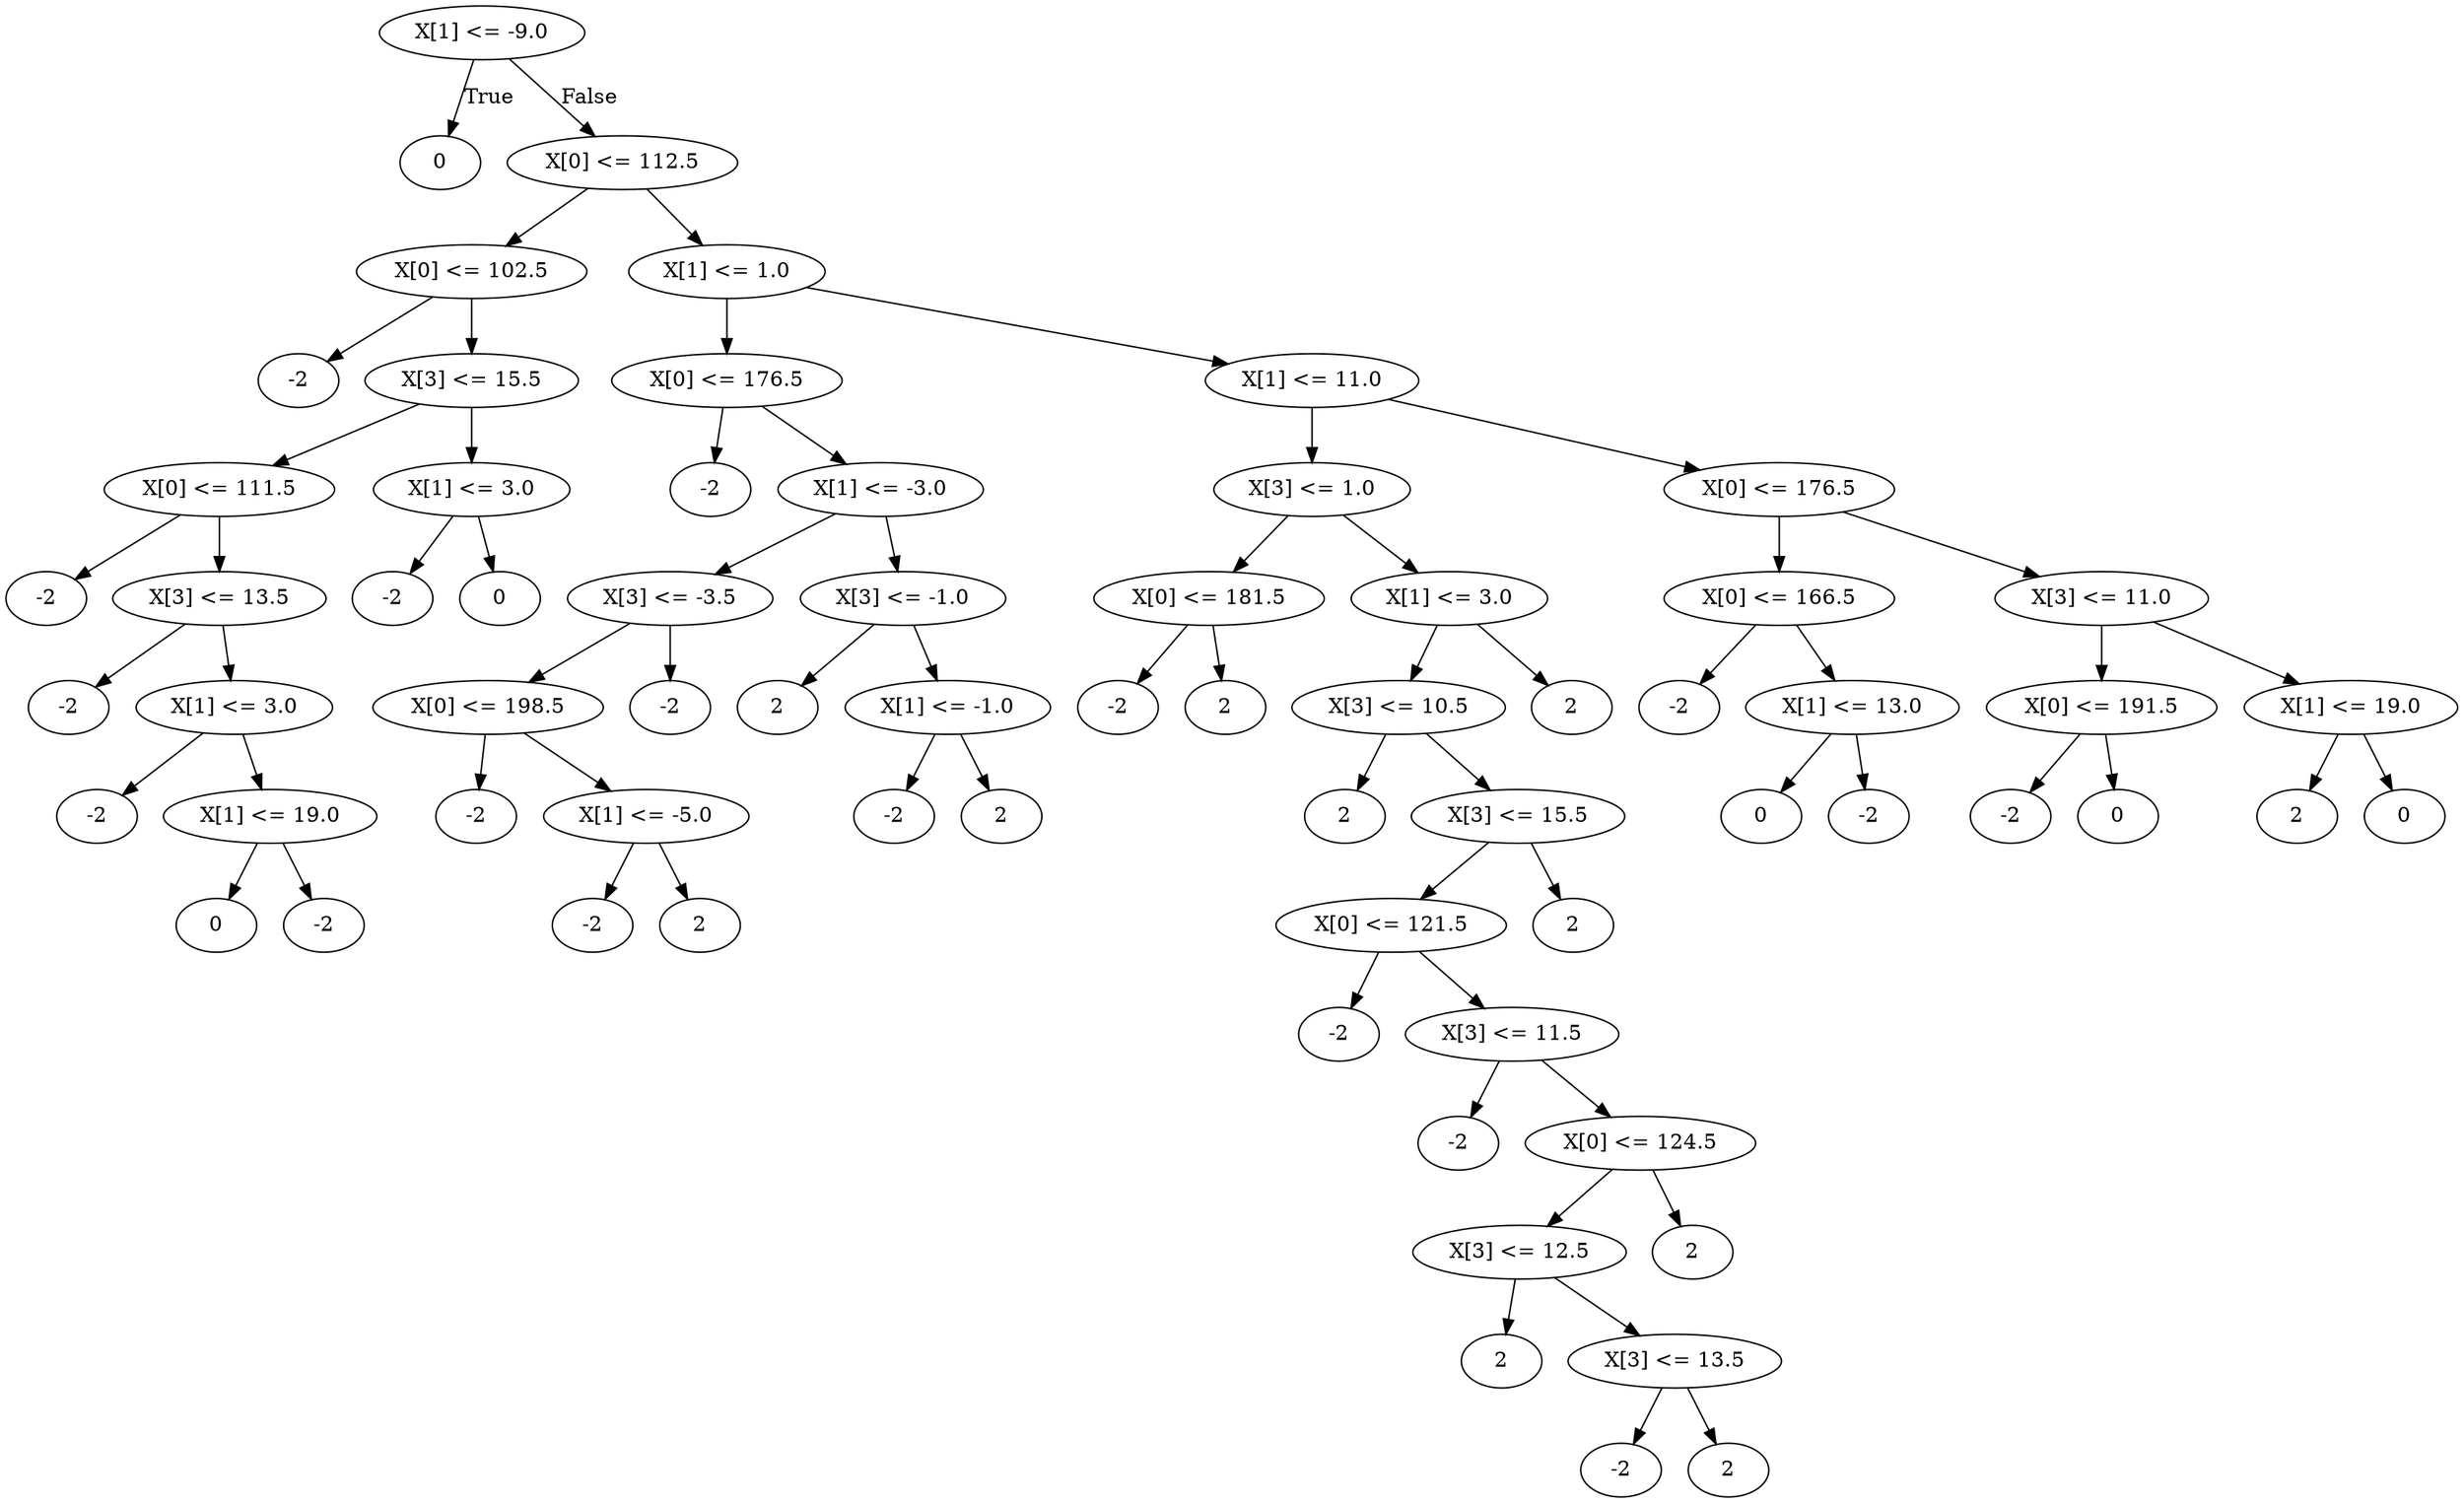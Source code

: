 digraph {
0 [label="X[1] <= -9.0"];
1 [label="0"];
0 -> 1 [label="True"];
2 [label="X[0] <= 112.5"];
3 [label="X[0] <= 102.5"];
4 [label="-2"];
3 -> 4 [label=""];
5 [label="X[3] <= 15.5"];
6 [label="X[0] <= 111.5"];
7 [label="-2"];
6 -> 7 [label=""];
8 [label="X[3] <= 13.5"];
9 [label="-2"];
8 -> 9 [label=""];
10 [label="X[1] <= 3.0"];
11 [label="-2"];
10 -> 11 [label=""];
12 [label="X[1] <= 19.0"];
13 [label="0"];
12 -> 13 [label=""];
14 [label="-2"];
12 -> 14 [label=""];
10 -> 12 [label=""];
8 -> 10 [label=""];
6 -> 8 [label=""];
5 -> 6 [label=""];
15 [label="X[1] <= 3.0"];
16 [label="-2"];
15 -> 16 [label=""];
17 [label="0"];
15 -> 17 [label=""];
5 -> 15 [label=""];
3 -> 5 [label=""];
2 -> 3 [label=""];
18 [label="X[1] <= 1.0"];
19 [label="X[0] <= 176.5"];
20 [label="-2"];
19 -> 20 [label=""];
21 [label="X[1] <= -3.0"];
22 [label="X[3] <= -3.5"];
23 [label="X[0] <= 198.5"];
24 [label="-2"];
23 -> 24 [label=""];
25 [label="X[1] <= -5.0"];
26 [label="-2"];
25 -> 26 [label=""];
27 [label="2"];
25 -> 27 [label=""];
23 -> 25 [label=""];
22 -> 23 [label=""];
28 [label="-2"];
22 -> 28 [label=""];
21 -> 22 [label=""];
29 [label="X[3] <= -1.0"];
30 [label="2"];
29 -> 30 [label=""];
31 [label="X[1] <= -1.0"];
32 [label="-2"];
31 -> 32 [label=""];
33 [label="2"];
31 -> 33 [label=""];
29 -> 31 [label=""];
21 -> 29 [label=""];
19 -> 21 [label=""];
18 -> 19 [label=""];
34 [label="X[1] <= 11.0"];
35 [label="X[3] <= 1.0"];
36 [label="X[0] <= 181.5"];
37 [label="-2"];
36 -> 37 [label=""];
38 [label="2"];
36 -> 38 [label=""];
35 -> 36 [label=""];
39 [label="X[1] <= 3.0"];
40 [label="X[3] <= 10.5"];
41 [label="2"];
40 -> 41 [label=""];
42 [label="X[3] <= 15.5"];
43 [label="X[0] <= 121.5"];
44 [label="-2"];
43 -> 44 [label=""];
45 [label="X[3] <= 11.5"];
46 [label="-2"];
45 -> 46 [label=""];
47 [label="X[0] <= 124.5"];
48 [label="X[3] <= 12.5"];
49 [label="2"];
48 -> 49 [label=""];
50 [label="X[3] <= 13.5"];
51 [label="-2"];
50 -> 51 [label=""];
52 [label="2"];
50 -> 52 [label=""];
48 -> 50 [label=""];
47 -> 48 [label=""];
53 [label="2"];
47 -> 53 [label=""];
45 -> 47 [label=""];
43 -> 45 [label=""];
42 -> 43 [label=""];
54 [label="2"];
42 -> 54 [label=""];
40 -> 42 [label=""];
39 -> 40 [label=""];
55 [label="2"];
39 -> 55 [label=""];
35 -> 39 [label=""];
34 -> 35 [label=""];
56 [label="X[0] <= 176.5"];
57 [label="X[0] <= 166.5"];
58 [label="-2"];
57 -> 58 [label=""];
59 [label="X[1] <= 13.0"];
60 [label="0"];
59 -> 60 [label=""];
61 [label="-2"];
59 -> 61 [label=""];
57 -> 59 [label=""];
56 -> 57 [label=""];
62 [label="X[3] <= 11.0"];
63 [label="X[0] <= 191.5"];
64 [label="-2"];
63 -> 64 [label=""];
65 [label="0"];
63 -> 65 [label=""];
62 -> 63 [label=""];
66 [label="X[1] <= 19.0"];
67 [label="2"];
66 -> 67 [label=""];
68 [label="0"];
66 -> 68 [label=""];
62 -> 66 [label=""];
56 -> 62 [label=""];
34 -> 56 [label=""];
18 -> 34 [label=""];
2 -> 18 [label=""];
0 -> 2 [label="False"];

}